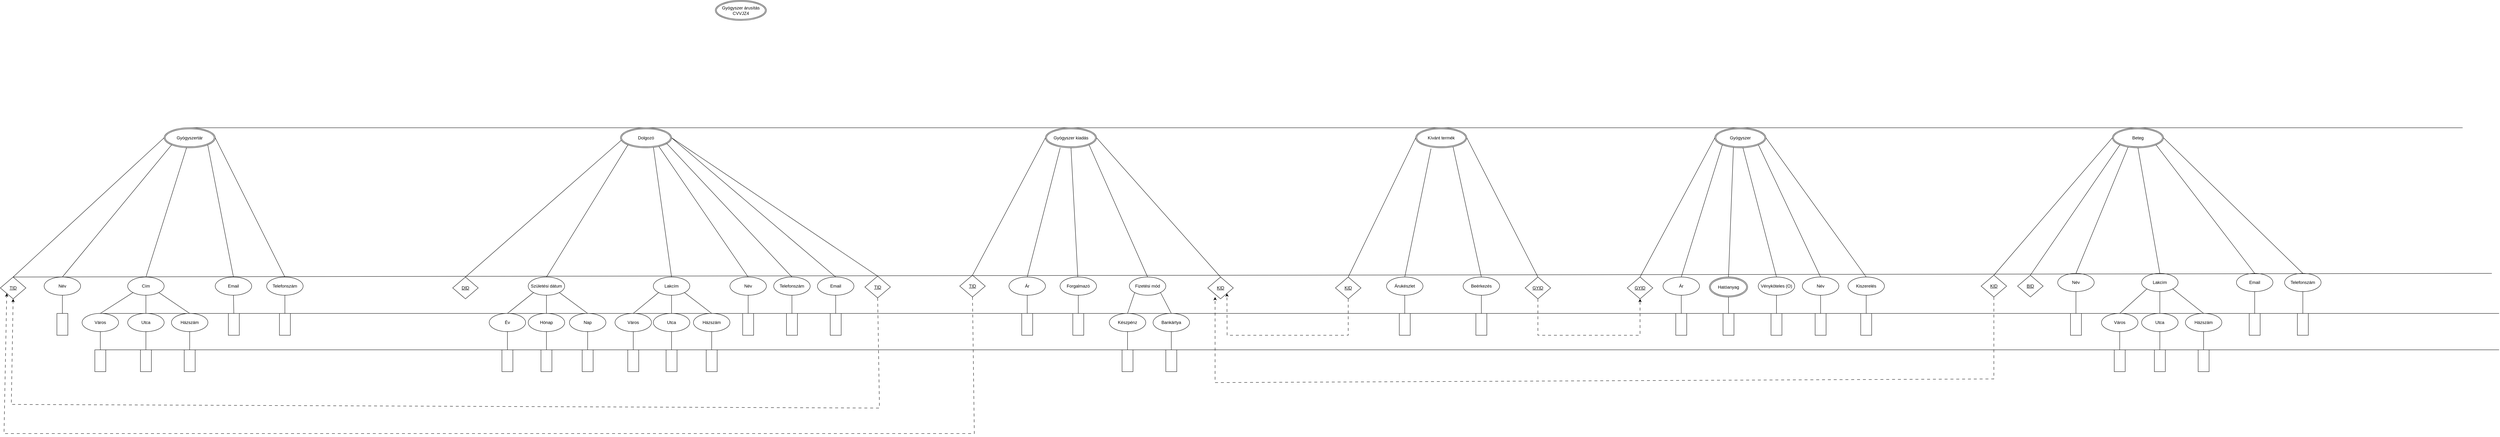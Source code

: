 <mxfile version="22.1.4" type="device">
  <diagram name="1 oldal" id="8LkljUQhf0ylwQG0Ks6U">
    <mxGraphModel dx="4569" dy="1885" grid="1" gridSize="10" guides="1" tooltips="1" connect="1" arrows="1" fold="1" page="1" pageScale="1" pageWidth="827" pageHeight="1169" math="0" shadow="0">
      <root>
        <mxCell id="0" />
        <mxCell id="1" parent="0" />
        <mxCell id="NftbI0_6HgrcF7RBl20k-10" value="&lt;u&gt;TID&lt;/u&gt;" style="rhombus;whiteSpace=wrap;html=1;" parent="1" vertex="1">
          <mxGeometry x="-2590" y="-400" width="70" height="60" as="geometry" />
        </mxCell>
        <mxCell id="NftbI0_6HgrcF7RBl20k-12" value="" style="endArrow=none;html=1;rounded=0;entryX=0;entryY=0.5;entryDx=0;entryDy=0;exitX=0.5;exitY=0;exitDx=0;exitDy=0;" parent="1" source="NftbI0_6HgrcF7RBl20k-10" target="_a_ZDFgURLVtUnpaT5KG-4" edge="1">
          <mxGeometry width="50" height="50" relative="1" as="geometry">
            <mxPoint x="-2180" y="-355" as="sourcePoint" />
            <mxPoint x="-2141" y="-597.5" as="targetPoint" />
          </mxGeometry>
        </mxCell>
        <mxCell id="NftbI0_6HgrcF7RBl20k-13" value="Név" style="ellipse;whiteSpace=wrap;html=1;" parent="1" vertex="1">
          <mxGeometry x="-2470" y="-400" width="100" height="50" as="geometry" />
        </mxCell>
        <mxCell id="NftbI0_6HgrcF7RBl20k-14" value="" style="endArrow=none;html=1;rounded=0;entryX=0;entryY=1;entryDx=0;entryDy=0;exitX=0.5;exitY=0;exitDx=0;exitDy=0;" parent="1" source="NftbI0_6HgrcF7RBl20k-13" target="_a_ZDFgURLVtUnpaT5KG-4" edge="1">
          <mxGeometry width="50" height="50" relative="1" as="geometry">
            <mxPoint x="-2180" y="-355" as="sourcePoint" />
            <mxPoint x="-2125.786" y="-578.14" as="targetPoint" />
          </mxGeometry>
        </mxCell>
        <mxCell id="NftbI0_6HgrcF7RBl20k-15" value="" style="rounded=0;whiteSpace=wrap;html=1;" parent="1" vertex="1">
          <mxGeometry x="-2435" y="-300" width="30" height="60" as="geometry" />
        </mxCell>
        <mxCell id="NftbI0_6HgrcF7RBl20k-16" value="" style="endArrow=none;html=1;rounded=0;entryX=0.5;entryY=1;entryDx=0;entryDy=0;exitX=0.5;exitY=0;exitDx=0;exitDy=0;" parent="1" source="NftbI0_6HgrcF7RBl20k-15" target="NftbI0_6HgrcF7RBl20k-13" edge="1">
          <mxGeometry width="50" height="50" relative="1" as="geometry">
            <mxPoint x="-2285" y="-220" as="sourcePoint" />
            <mxPoint x="-2235" y="-270" as="targetPoint" />
          </mxGeometry>
        </mxCell>
        <mxCell id="NftbI0_6HgrcF7RBl20k-17" value="Cím" style="ellipse;whiteSpace=wrap;html=1;" parent="1" vertex="1">
          <mxGeometry x="-2241" y="-400" width="100" height="50" as="geometry" />
        </mxCell>
        <mxCell id="NftbI0_6HgrcF7RBl20k-18" value="" style="endArrow=none;html=1;rounded=0;exitX=0.5;exitY=0;exitDx=0;exitDy=0;" parent="1" source="NftbI0_6HgrcF7RBl20k-17" target="_a_ZDFgURLVtUnpaT5KG-4" edge="1">
          <mxGeometry width="50" height="50" relative="1" as="geometry">
            <mxPoint x="-2120" y="-335" as="sourcePoint" />
            <mxPoint x="-2105.195" y="-569.175" as="targetPoint" />
          </mxGeometry>
        </mxCell>
        <mxCell id="NftbI0_6HgrcF7RBl20k-19" value="Házszám" style="ellipse;whiteSpace=wrap;html=1;" parent="1" vertex="1">
          <mxGeometry x="-2121" y="-300" width="100" height="50" as="geometry" />
        </mxCell>
        <mxCell id="NftbI0_6HgrcF7RBl20k-20" value="Utca" style="ellipse;whiteSpace=wrap;html=1;" parent="1" vertex="1">
          <mxGeometry x="-2241" y="-300" width="100" height="50" as="geometry" />
        </mxCell>
        <mxCell id="NftbI0_6HgrcF7RBl20k-21" value="Város" style="ellipse;whiteSpace=wrap;html=1;" parent="1" vertex="1">
          <mxGeometry x="-2366" y="-300" width="100" height="50" as="geometry" />
        </mxCell>
        <mxCell id="NftbI0_6HgrcF7RBl20k-22" value="" style="endArrow=none;html=1;rounded=0;entryX=0;entryY=1;entryDx=0;entryDy=0;exitX=0.5;exitY=0;exitDx=0;exitDy=0;" parent="1" source="NftbI0_6HgrcF7RBl20k-21" target="NftbI0_6HgrcF7RBl20k-17" edge="1">
          <mxGeometry width="50" height="50" relative="1" as="geometry">
            <mxPoint x="-2191" y="-230" as="sourcePoint" />
            <mxPoint x="-2141" y="-280" as="targetPoint" />
          </mxGeometry>
        </mxCell>
        <mxCell id="NftbI0_6HgrcF7RBl20k-23" value="" style="endArrow=none;html=1;rounded=0;entryX=1;entryY=1;entryDx=0;entryDy=0;exitX=0.5;exitY=0;exitDx=0;exitDy=0;" parent="1" source="NftbI0_6HgrcF7RBl20k-19" target="NftbI0_6HgrcF7RBl20k-17" edge="1">
          <mxGeometry width="50" height="50" relative="1" as="geometry">
            <mxPoint x="-2191" y="-230" as="sourcePoint" />
            <mxPoint x="-2141" y="-280" as="targetPoint" />
          </mxGeometry>
        </mxCell>
        <mxCell id="NftbI0_6HgrcF7RBl20k-24" value="" style="endArrow=none;html=1;rounded=0;entryX=0.5;entryY=1;entryDx=0;entryDy=0;exitX=0.5;exitY=0;exitDx=0;exitDy=0;" parent="1" source="NftbI0_6HgrcF7RBl20k-20" target="NftbI0_6HgrcF7RBl20k-17" edge="1">
          <mxGeometry width="50" height="50" relative="1" as="geometry">
            <mxPoint x="-2191" y="-230" as="sourcePoint" />
            <mxPoint x="-2141" y="-280" as="targetPoint" />
          </mxGeometry>
        </mxCell>
        <mxCell id="NftbI0_6HgrcF7RBl20k-25" value="" style="rounded=0;whiteSpace=wrap;html=1;" parent="1" vertex="1">
          <mxGeometry x="-2331" y="-200" width="30" height="60" as="geometry" />
        </mxCell>
        <mxCell id="NftbI0_6HgrcF7RBl20k-26" value="" style="rounded=0;whiteSpace=wrap;html=1;" parent="1" vertex="1">
          <mxGeometry x="-2086" y="-200" width="30" height="60" as="geometry" />
        </mxCell>
        <mxCell id="NftbI0_6HgrcF7RBl20k-27" value="" style="rounded=0;whiteSpace=wrap;html=1;" parent="1" vertex="1">
          <mxGeometry x="-2206" y="-200" width="30" height="60" as="geometry" />
        </mxCell>
        <mxCell id="NftbI0_6HgrcF7RBl20k-28" value="" style="endArrow=none;html=1;rounded=0;exitX=0.5;exitY=0;exitDx=0;exitDy=0;entryX=0.5;entryY=1;entryDx=0;entryDy=0;" parent="1" source="NftbI0_6HgrcF7RBl20k-25" target="NftbI0_6HgrcF7RBl20k-21" edge="1">
          <mxGeometry width="50" height="50" relative="1" as="geometry">
            <mxPoint x="-2191" y="-230" as="sourcePoint" />
            <mxPoint x="-2141" y="-280" as="targetPoint" />
          </mxGeometry>
        </mxCell>
        <mxCell id="NftbI0_6HgrcF7RBl20k-29" value="" style="endArrow=none;html=1;rounded=0;exitX=0.5;exitY=0;exitDx=0;exitDy=0;entryX=0.5;entryY=1;entryDx=0;entryDy=0;" parent="1" source="NftbI0_6HgrcF7RBl20k-27" target="NftbI0_6HgrcF7RBl20k-20" edge="1">
          <mxGeometry width="50" height="50" relative="1" as="geometry">
            <mxPoint x="-2191" y="-230" as="sourcePoint" />
            <mxPoint x="-2141" y="-280" as="targetPoint" />
          </mxGeometry>
        </mxCell>
        <mxCell id="NftbI0_6HgrcF7RBl20k-30" value="" style="endArrow=none;html=1;rounded=0;entryX=0.5;entryY=1;entryDx=0;entryDy=0;exitX=0.5;exitY=0;exitDx=0;exitDy=0;" parent="1" source="NftbI0_6HgrcF7RBl20k-26" target="NftbI0_6HgrcF7RBl20k-19" edge="1">
          <mxGeometry width="50" height="50" relative="1" as="geometry">
            <mxPoint x="-2191" y="-230" as="sourcePoint" />
            <mxPoint x="-2141" y="-280" as="targetPoint" />
          </mxGeometry>
        </mxCell>
        <mxCell id="NftbI0_6HgrcF7RBl20k-31" value="Email" style="ellipse;whiteSpace=wrap;html=1;" parent="1" vertex="1">
          <mxGeometry x="-2001" y="-400" width="100" height="50" as="geometry" />
        </mxCell>
        <mxCell id="NftbI0_6HgrcF7RBl20k-32" value="" style="rounded=0;whiteSpace=wrap;html=1;" parent="1" vertex="1">
          <mxGeometry x="-1965" y="-300" width="30" height="60" as="geometry" />
        </mxCell>
        <mxCell id="NftbI0_6HgrcF7RBl20k-33" value="" style="endArrow=none;html=1;rounded=0;entryX=0.5;entryY=1;entryDx=0;entryDy=0;exitX=0.5;exitY=0;exitDx=0;exitDy=0;" parent="1" source="NftbI0_6HgrcF7RBl20k-32" target="NftbI0_6HgrcF7RBl20k-31" edge="1">
          <mxGeometry width="50" height="50" relative="1" as="geometry">
            <mxPoint x="-2110" y="-360" as="sourcePoint" />
            <mxPoint x="-2060" y="-410" as="targetPoint" />
          </mxGeometry>
        </mxCell>
        <mxCell id="NftbI0_6HgrcF7RBl20k-34" value="" style="endArrow=none;html=1;rounded=0;entryX=1;entryY=1;entryDx=0;entryDy=0;exitX=0.5;exitY=0;exitDx=0;exitDy=0;" parent="1" source="NftbI0_6HgrcF7RBl20k-31" target="_a_ZDFgURLVtUnpaT5KG-4" edge="1">
          <mxGeometry width="50" height="50" relative="1" as="geometry">
            <mxPoint x="-1990" y="-355" as="sourcePoint" />
            <mxPoint x="-2088.5" y="-570" as="targetPoint" />
          </mxGeometry>
        </mxCell>
        <mxCell id="NftbI0_6HgrcF7RBl20k-35" value="Telefonszám" style="ellipse;whiteSpace=wrap;html=1;" parent="1" vertex="1">
          <mxGeometry x="-1860" y="-400" width="100" height="50" as="geometry" />
        </mxCell>
        <mxCell id="NftbI0_6HgrcF7RBl20k-36" value="" style="rounded=0;whiteSpace=wrap;html=1;" parent="1" vertex="1">
          <mxGeometry x="-1825" y="-300" width="30" height="60" as="geometry" />
        </mxCell>
        <mxCell id="NftbI0_6HgrcF7RBl20k-37" value="" style="endArrow=none;html=1;rounded=0;entryX=0.5;entryY=1;entryDx=0;entryDy=0;exitX=0.5;exitY=0;exitDx=0;exitDy=0;" parent="1" source="NftbI0_6HgrcF7RBl20k-36" target="NftbI0_6HgrcF7RBl20k-35" edge="1">
          <mxGeometry width="50" height="50" relative="1" as="geometry">
            <mxPoint x="-1970" y="-360" as="sourcePoint" />
            <mxPoint x="-1920" y="-410" as="targetPoint" />
          </mxGeometry>
        </mxCell>
        <mxCell id="NftbI0_6HgrcF7RBl20k-38" value="" style="endArrow=none;html=1;rounded=0;exitX=0.5;exitY=0;exitDx=0;exitDy=0;entryX=1;entryY=0.5;entryDx=0;entryDy=0;" parent="1" source="NftbI0_6HgrcF7RBl20k-35" target="_a_ZDFgURLVtUnpaT5KG-4" edge="1">
          <mxGeometry width="50" height="50" relative="1" as="geometry">
            <mxPoint x="-1820" y="-390" as="sourcePoint" />
            <mxPoint x="-2056.775" y="-575.589" as="targetPoint" />
          </mxGeometry>
        </mxCell>
        <mxCell id="NftbI0_6HgrcF7RBl20k-66" value="&lt;u&gt;DID&lt;/u&gt;" style="rhombus;whiteSpace=wrap;html=1;" parent="1" vertex="1">
          <mxGeometry x="-1350" y="-400" width="70" height="60" as="geometry" />
        </mxCell>
        <mxCell id="NftbI0_6HgrcF7RBl20k-67" value="Születési dátum" style="ellipse;whiteSpace=wrap;html=1;" parent="1" vertex="1">
          <mxGeometry x="-1143" y="-400" width="100" height="50" as="geometry" />
        </mxCell>
        <mxCell id="NftbI0_6HgrcF7RBl20k-68" value="Nap" style="ellipse;whiteSpace=wrap;html=1;" parent="1" vertex="1">
          <mxGeometry x="-1030" y="-300" width="100" height="50" as="geometry" />
        </mxCell>
        <mxCell id="NftbI0_6HgrcF7RBl20k-69" value="Hónap" style="ellipse;whiteSpace=wrap;html=1;" parent="1" vertex="1">
          <mxGeometry x="-1143" y="-300" width="100" height="50" as="geometry" />
        </mxCell>
        <mxCell id="NftbI0_6HgrcF7RBl20k-70" value="Év" style="ellipse;whiteSpace=wrap;html=1;" parent="1" vertex="1">
          <mxGeometry x="-1250" y="-300" width="100" height="50" as="geometry" />
        </mxCell>
        <mxCell id="NftbI0_6HgrcF7RBl20k-71" value="" style="endArrow=none;html=1;rounded=0;entryX=0.5;entryY=1;entryDx=0;entryDy=0;exitX=0.5;exitY=0;exitDx=0;exitDy=0;" parent="1" source="NftbI0_6HgrcF7RBl20k-77" target="NftbI0_6HgrcF7RBl20k-68" edge="1">
          <mxGeometry width="50" height="50" relative="1" as="geometry">
            <mxPoint x="-1073" y="-393.5" as="sourcePoint" />
            <mxPoint x="-1023" y="-443.5" as="targetPoint" />
          </mxGeometry>
        </mxCell>
        <mxCell id="NftbI0_6HgrcF7RBl20k-72" value="" style="endArrow=none;html=1;rounded=0;entryX=0;entryY=1;entryDx=0;entryDy=0;exitX=0.5;exitY=0;exitDx=0;exitDy=0;" parent="1" source="NftbI0_6HgrcF7RBl20k-70" target="NftbI0_6HgrcF7RBl20k-67" edge="1">
          <mxGeometry width="50" height="50" relative="1" as="geometry">
            <mxPoint x="-1073" y="-393.5" as="sourcePoint" />
            <mxPoint x="-1023" y="-443.5" as="targetPoint" />
          </mxGeometry>
        </mxCell>
        <mxCell id="NftbI0_6HgrcF7RBl20k-73" value="" style="endArrow=none;html=1;rounded=0;entryX=1;entryY=1;entryDx=0;entryDy=0;exitX=0.5;exitY=0;exitDx=0;exitDy=0;" parent="1" source="NftbI0_6HgrcF7RBl20k-68" target="NftbI0_6HgrcF7RBl20k-67" edge="1">
          <mxGeometry width="50" height="50" relative="1" as="geometry">
            <mxPoint x="-1073" y="-393.5" as="sourcePoint" />
            <mxPoint x="-1023" y="-443.5" as="targetPoint" />
          </mxGeometry>
        </mxCell>
        <mxCell id="NftbI0_6HgrcF7RBl20k-74" value="" style="endArrow=none;html=1;rounded=0;entryX=0.5;entryY=1;entryDx=0;entryDy=0;" parent="1" source="NftbI0_6HgrcF7RBl20k-69" target="NftbI0_6HgrcF7RBl20k-67" edge="1">
          <mxGeometry width="50" height="50" relative="1" as="geometry">
            <mxPoint x="-1073" y="-393.5" as="sourcePoint" />
            <mxPoint x="-1023" y="-443.5" as="targetPoint" />
          </mxGeometry>
        </mxCell>
        <mxCell id="NftbI0_6HgrcF7RBl20k-75" value="" style="rounded=0;whiteSpace=wrap;html=1;" parent="1" vertex="1">
          <mxGeometry x="-1215" y="-200" width="30" height="60" as="geometry" />
        </mxCell>
        <mxCell id="NftbI0_6HgrcF7RBl20k-76" value="" style="rounded=0;whiteSpace=wrap;html=1;" parent="1" vertex="1">
          <mxGeometry x="-1108" y="-200" width="30" height="60" as="geometry" />
        </mxCell>
        <mxCell id="NftbI0_6HgrcF7RBl20k-77" value="" style="rounded=0;whiteSpace=wrap;html=1;" parent="1" vertex="1">
          <mxGeometry x="-995" y="-200" width="30" height="60" as="geometry" />
        </mxCell>
        <mxCell id="NftbI0_6HgrcF7RBl20k-78" value="" style="endArrow=none;html=1;rounded=0;entryX=0.5;entryY=1;entryDx=0;entryDy=0;exitX=0.5;exitY=0;exitDx=0;exitDy=0;" parent="1" source="NftbI0_6HgrcF7RBl20k-76" target="NftbI0_6HgrcF7RBl20k-69" edge="1">
          <mxGeometry width="50" height="50" relative="1" as="geometry">
            <mxPoint x="-1023" y="-268.5" as="sourcePoint" />
            <mxPoint x="-1023" y="-313.5" as="targetPoint" />
          </mxGeometry>
        </mxCell>
        <mxCell id="NftbI0_6HgrcF7RBl20k-79" value="" style="endArrow=none;html=1;rounded=0;entryX=0.5;entryY=1;entryDx=0;entryDy=0;exitX=0.5;exitY=0;exitDx=0;exitDy=0;" parent="1" source="NftbI0_6HgrcF7RBl20k-75" target="NftbI0_6HgrcF7RBl20k-70" edge="1">
          <mxGeometry width="50" height="50" relative="1" as="geometry">
            <mxPoint x="-1023" y="-268.5" as="sourcePoint" />
            <mxPoint x="-1023" y="-313.5" as="targetPoint" />
          </mxGeometry>
        </mxCell>
        <mxCell id="NftbI0_6HgrcF7RBl20k-80" value="" style="endArrow=none;html=1;rounded=0;entryX=0;entryY=1;entryDx=0;entryDy=0;exitX=0.5;exitY=0;exitDx=0;exitDy=0;" parent="1" source="NftbI0_6HgrcF7RBl20k-67" target="_a_ZDFgURLVtUnpaT5KG-14" edge="1">
          <mxGeometry width="50" height="50" relative="1" as="geometry">
            <mxPoint x="-1030" y="-412.5" as="sourcePoint" />
            <mxPoint x="-960" y="-667.5" as="targetPoint" />
          </mxGeometry>
        </mxCell>
        <mxCell id="NftbI0_6HgrcF7RBl20k-81" value="" style="endArrow=none;html=1;rounded=0;entryX=0.028;entryY=0.597;entryDx=0;entryDy=0;exitX=0.5;exitY=0;exitDx=0;exitDy=0;entryPerimeter=0;" parent="1" source="NftbI0_6HgrcF7RBl20k-66" target="_a_ZDFgURLVtUnpaT5KG-14" edge="1">
          <mxGeometry width="50" height="50" relative="1" as="geometry">
            <mxPoint x="-1030" y="-412.5" as="sourcePoint" />
            <mxPoint x="-1012.5" y="-695" as="targetPoint" />
          </mxGeometry>
        </mxCell>
        <mxCell id="NftbI0_6HgrcF7RBl20k-82" value="Név" style="ellipse;whiteSpace=wrap;html=1;" parent="1" vertex="1">
          <mxGeometry x="-590" y="-400" width="100" height="50" as="geometry" />
        </mxCell>
        <mxCell id="NftbI0_6HgrcF7RBl20k-83" value="" style="rounded=0;whiteSpace=wrap;html=1;" parent="1" vertex="1">
          <mxGeometry x="-555" y="-300" width="30" height="60" as="geometry" />
        </mxCell>
        <mxCell id="NftbI0_6HgrcF7RBl20k-84" value="" style="endArrow=none;html=1;rounded=0;entryX=0.5;entryY=1;entryDx=0;entryDy=0;exitX=0.5;exitY=0;exitDx=0;exitDy=0;" parent="1" source="NftbI0_6HgrcF7RBl20k-83" target="NftbI0_6HgrcF7RBl20k-82" edge="1">
          <mxGeometry width="50" height="50" relative="1" as="geometry">
            <mxPoint x="-920" y="-442.5" as="sourcePoint" />
            <mxPoint x="-870" y="-492.5" as="targetPoint" />
          </mxGeometry>
        </mxCell>
        <mxCell id="NftbI0_6HgrcF7RBl20k-85" value="" style="endArrow=none;html=1;rounded=0;entryX=0.742;entryY=0.899;entryDx=0;entryDy=0;entryPerimeter=0;exitX=0.5;exitY=0;exitDx=0;exitDy=0;" parent="1" source="NftbI0_6HgrcF7RBl20k-82" target="_a_ZDFgURLVtUnpaT5KG-14" edge="1">
          <mxGeometry width="50" height="50" relative="1" as="geometry">
            <mxPoint x="-1050" y="-482.5" as="sourcePoint" />
            <mxPoint x="-941.205" y="-667.115" as="targetPoint" />
          </mxGeometry>
        </mxCell>
        <mxCell id="NftbI0_6HgrcF7RBl20k-86" value="Email" style="ellipse;whiteSpace=wrap;html=1;" parent="1" vertex="1">
          <mxGeometry x="-350" y="-400" width="100" height="50" as="geometry" />
        </mxCell>
        <mxCell id="NftbI0_6HgrcF7RBl20k-87" value="" style="rounded=0;whiteSpace=wrap;html=1;" parent="1" vertex="1">
          <mxGeometry x="-315" y="-300" width="30" height="60" as="geometry" />
        </mxCell>
        <mxCell id="NftbI0_6HgrcF7RBl20k-88" value="" style="endArrow=none;html=1;rounded=0;entryX=0.5;entryY=1;entryDx=0;entryDy=0;exitX=0.5;exitY=0;exitDx=0;exitDy=0;" parent="1" source="NftbI0_6HgrcF7RBl20k-87" target="NftbI0_6HgrcF7RBl20k-86" edge="1">
          <mxGeometry width="50" height="50" relative="1" as="geometry">
            <mxPoint x="-910" y="-432.5" as="sourcePoint" />
            <mxPoint x="-860" y="-482.5" as="targetPoint" />
          </mxGeometry>
        </mxCell>
        <mxCell id="NftbI0_6HgrcF7RBl20k-89" value="Telefonszám" style="ellipse;whiteSpace=wrap;html=1;" parent="1" vertex="1">
          <mxGeometry x="-470" y="-400" width="100" height="50" as="geometry" />
        </mxCell>
        <mxCell id="NftbI0_6HgrcF7RBl20k-90" value="" style="rounded=0;whiteSpace=wrap;html=1;" parent="1" vertex="1">
          <mxGeometry x="-435" y="-300" width="30" height="60" as="geometry" />
        </mxCell>
        <mxCell id="NftbI0_6HgrcF7RBl20k-91" value="" style="endArrow=none;html=1;rounded=0;entryX=0.5;entryY=1;entryDx=0;entryDy=0;exitX=0.5;exitY=0;exitDx=0;exitDy=0;" parent="1" source="NftbI0_6HgrcF7RBl20k-90" target="NftbI0_6HgrcF7RBl20k-89" edge="1">
          <mxGeometry width="50" height="50" relative="1" as="geometry">
            <mxPoint x="-800" y="-446.5" as="sourcePoint" />
            <mxPoint x="-750" y="-496.5" as="targetPoint" />
          </mxGeometry>
        </mxCell>
        <mxCell id="NftbI0_6HgrcF7RBl20k-92" value="" style="endArrow=none;html=1;rounded=0;entryX=0.901;entryY=0.774;entryDx=0;entryDy=0;exitX=0.5;exitY=0;exitDx=0;exitDy=0;entryPerimeter=0;" parent="1" source="NftbI0_6HgrcF7RBl20k-89" target="_a_ZDFgURLVtUnpaT5KG-14" edge="1">
          <mxGeometry width="50" height="50" relative="1" as="geometry">
            <mxPoint x="-750" y="-522.5" as="sourcePoint" />
            <mxPoint x="-923.006" y="-675.487" as="targetPoint" />
          </mxGeometry>
        </mxCell>
        <mxCell id="NftbI0_6HgrcF7RBl20k-94" value="" style="endArrow=none;html=1;rounded=0;exitX=0.5;exitY=0;exitDx=0;exitDy=0;entryX=1;entryY=0.5;entryDx=0;entryDy=0;" parent="1" source="NftbI0_6HgrcF7RBl20k-86" target="_a_ZDFgURLVtUnpaT5KG-14" edge="1">
          <mxGeometry width="50" height="50" relative="1" as="geometry">
            <mxPoint x="-750" y="-502.5" as="sourcePoint" />
            <mxPoint x="-907.5" y="-695" as="targetPoint" />
          </mxGeometry>
        </mxCell>
        <mxCell id="NftbI0_6HgrcF7RBl20k-95" value="Lakcím" style="ellipse;whiteSpace=wrap;html=1;" parent="1" vertex="1">
          <mxGeometry x="-800" y="-400" width="100" height="50" as="geometry" />
        </mxCell>
        <mxCell id="NftbI0_6HgrcF7RBl20k-96" value="Házszám" style="ellipse;whiteSpace=wrap;html=1;" parent="1" vertex="1">
          <mxGeometry x="-690" y="-300" width="100" height="50" as="geometry" />
        </mxCell>
        <mxCell id="NftbI0_6HgrcF7RBl20k-97" value="Utca" style="ellipse;whiteSpace=wrap;html=1;" parent="1" vertex="1">
          <mxGeometry x="-800" y="-300" width="100" height="50" as="geometry" />
        </mxCell>
        <mxCell id="NftbI0_6HgrcF7RBl20k-98" value="Város" style="ellipse;whiteSpace=wrap;html=1;" parent="1" vertex="1">
          <mxGeometry x="-905" y="-300" width="100" height="50" as="geometry" />
        </mxCell>
        <mxCell id="NftbI0_6HgrcF7RBl20k-99" value="" style="endArrow=none;html=1;rounded=0;entryX=0;entryY=1;entryDx=0;entryDy=0;exitX=0.5;exitY=0;exitDx=0;exitDy=0;" parent="1" source="NftbI0_6HgrcF7RBl20k-98" target="NftbI0_6HgrcF7RBl20k-95" edge="1">
          <mxGeometry width="50" height="50" relative="1" as="geometry">
            <mxPoint x="-795" y="-306" as="sourcePoint" />
            <mxPoint x="-745" y="-356" as="targetPoint" />
          </mxGeometry>
        </mxCell>
        <mxCell id="NftbI0_6HgrcF7RBl20k-100" value="" style="endArrow=none;html=1;rounded=0;entryX=1;entryY=1;entryDx=0;entryDy=0;exitX=0.5;exitY=0;exitDx=0;exitDy=0;" parent="1" source="NftbI0_6HgrcF7RBl20k-96" target="NftbI0_6HgrcF7RBl20k-95" edge="1">
          <mxGeometry width="50" height="50" relative="1" as="geometry">
            <mxPoint x="-795" y="-306" as="sourcePoint" />
            <mxPoint x="-745" y="-356" as="targetPoint" />
          </mxGeometry>
        </mxCell>
        <mxCell id="NftbI0_6HgrcF7RBl20k-101" value="" style="endArrow=none;html=1;rounded=0;entryX=0.5;entryY=1;entryDx=0;entryDy=0;exitX=0.5;exitY=0;exitDx=0;exitDy=0;" parent="1" source="NftbI0_6HgrcF7RBl20k-97" target="NftbI0_6HgrcF7RBl20k-95" edge="1">
          <mxGeometry width="50" height="50" relative="1" as="geometry">
            <mxPoint x="-795" y="-306" as="sourcePoint" />
            <mxPoint x="-745" y="-356" as="targetPoint" />
          </mxGeometry>
        </mxCell>
        <mxCell id="NftbI0_6HgrcF7RBl20k-102" value="" style="rounded=0;whiteSpace=wrap;html=1;" parent="1" vertex="1">
          <mxGeometry x="-870" y="-200" width="30" height="60" as="geometry" />
        </mxCell>
        <mxCell id="NftbI0_6HgrcF7RBl20k-103" value="" style="rounded=0;whiteSpace=wrap;html=1;" parent="1" vertex="1">
          <mxGeometry x="-655" y="-200" width="30" height="60" as="geometry" />
        </mxCell>
        <mxCell id="NftbI0_6HgrcF7RBl20k-104" value="" style="rounded=0;whiteSpace=wrap;html=1;" parent="1" vertex="1">
          <mxGeometry x="-765" y="-200" width="30" height="60" as="geometry" />
        </mxCell>
        <mxCell id="NftbI0_6HgrcF7RBl20k-105" value="" style="endArrow=none;html=1;rounded=0;exitX=0.5;exitY=0;exitDx=0;exitDy=0;entryX=0.5;entryY=1;entryDx=0;entryDy=0;" parent="1" source="NftbI0_6HgrcF7RBl20k-102" target="NftbI0_6HgrcF7RBl20k-98" edge="1">
          <mxGeometry width="50" height="50" relative="1" as="geometry">
            <mxPoint x="-795" y="-306" as="sourcePoint" />
            <mxPoint x="-745" y="-356" as="targetPoint" />
          </mxGeometry>
        </mxCell>
        <mxCell id="NftbI0_6HgrcF7RBl20k-106" value="" style="endArrow=none;html=1;rounded=0;exitX=0.5;exitY=0;exitDx=0;exitDy=0;entryX=0.5;entryY=1;entryDx=0;entryDy=0;" parent="1" source="NftbI0_6HgrcF7RBl20k-104" target="NftbI0_6HgrcF7RBl20k-97" edge="1">
          <mxGeometry width="50" height="50" relative="1" as="geometry">
            <mxPoint x="-795" y="-306" as="sourcePoint" />
            <mxPoint x="-745" y="-356" as="targetPoint" />
          </mxGeometry>
        </mxCell>
        <mxCell id="NftbI0_6HgrcF7RBl20k-107" value="" style="endArrow=none;html=1;rounded=0;entryX=0.5;entryY=1;entryDx=0;entryDy=0;exitX=0.5;exitY=0;exitDx=0;exitDy=0;" parent="1" source="NftbI0_6HgrcF7RBl20k-103" target="NftbI0_6HgrcF7RBl20k-96" edge="1">
          <mxGeometry width="50" height="50" relative="1" as="geometry">
            <mxPoint x="-795" y="-306" as="sourcePoint" />
            <mxPoint x="-745" y="-356" as="targetPoint" />
          </mxGeometry>
        </mxCell>
        <mxCell id="NftbI0_6HgrcF7RBl20k-108" value="" style="endArrow=none;html=1;rounded=0;entryX=0.644;entryY=0.961;entryDx=0;entryDy=0;exitX=0.5;exitY=0;exitDx=0;exitDy=0;entryPerimeter=0;" parent="1" source="NftbI0_6HgrcF7RBl20k-95" target="_a_ZDFgURLVtUnpaT5KG-14" edge="1">
          <mxGeometry width="50" height="50" relative="1" as="geometry">
            <mxPoint x="-720" y="-412.5" as="sourcePoint" />
            <mxPoint x="-960" y="-667.5" as="targetPoint" />
          </mxGeometry>
        </mxCell>
        <mxCell id="NftbI0_6HgrcF7RBl20k-109" value="Lakcím" style="ellipse;whiteSpace=wrap;html=1;" parent="1" vertex="1">
          <mxGeometry x="3280" y="-410" width="100" height="50" as="geometry" />
        </mxCell>
        <mxCell id="NftbI0_6HgrcF7RBl20k-110" value="Házszám" style="ellipse;whiteSpace=wrap;html=1;" parent="1" vertex="1">
          <mxGeometry x="3400" y="-300" width="100" height="50" as="geometry" />
        </mxCell>
        <mxCell id="NftbI0_6HgrcF7RBl20k-111" value="Utca" style="ellipse;whiteSpace=wrap;html=1;" parent="1" vertex="1">
          <mxGeometry x="3280" y="-300" width="100" height="50" as="geometry" />
        </mxCell>
        <mxCell id="NftbI0_6HgrcF7RBl20k-112" value="Város" style="ellipse;whiteSpace=wrap;html=1;" parent="1" vertex="1">
          <mxGeometry x="3170" y="-300" width="100" height="50" as="geometry" />
        </mxCell>
        <mxCell id="NftbI0_6HgrcF7RBl20k-113" value="" style="endArrow=none;html=1;rounded=0;entryX=0;entryY=1;entryDx=0;entryDy=0;exitX=0.5;exitY=0;exitDx=0;exitDy=0;" parent="1" source="NftbI0_6HgrcF7RBl20k-112" target="NftbI0_6HgrcF7RBl20k-109" edge="1">
          <mxGeometry width="50" height="50" relative="1" as="geometry">
            <mxPoint x="3450" y="-565" as="sourcePoint" />
            <mxPoint x="3500" y="-615" as="targetPoint" />
          </mxGeometry>
        </mxCell>
        <mxCell id="NftbI0_6HgrcF7RBl20k-114" value="" style="endArrow=none;html=1;rounded=0;entryX=1;entryY=1;entryDx=0;entryDy=0;exitX=0.5;exitY=0;exitDx=0;exitDy=0;" parent="1" source="NftbI0_6HgrcF7RBl20k-110" target="NftbI0_6HgrcF7RBl20k-109" edge="1">
          <mxGeometry width="50" height="50" relative="1" as="geometry">
            <mxPoint x="3450" y="-565" as="sourcePoint" />
            <mxPoint x="3500" y="-615" as="targetPoint" />
          </mxGeometry>
        </mxCell>
        <mxCell id="NftbI0_6HgrcF7RBl20k-115" value="" style="endArrow=none;html=1;rounded=0;entryX=0.5;entryY=1;entryDx=0;entryDy=0;exitX=0.5;exitY=0;exitDx=0;exitDy=0;" parent="1" source="NftbI0_6HgrcF7RBl20k-111" target="NftbI0_6HgrcF7RBl20k-109" edge="1">
          <mxGeometry width="50" height="50" relative="1" as="geometry">
            <mxPoint x="3450" y="-565" as="sourcePoint" />
            <mxPoint x="3500" y="-615" as="targetPoint" />
          </mxGeometry>
        </mxCell>
        <mxCell id="NftbI0_6HgrcF7RBl20k-116" value="" style="rounded=0;whiteSpace=wrap;html=1;" parent="1" vertex="1">
          <mxGeometry x="3205" y="-200" width="30" height="60" as="geometry" />
        </mxCell>
        <mxCell id="NftbI0_6HgrcF7RBl20k-117" value="" style="rounded=0;whiteSpace=wrap;html=1;" parent="1" vertex="1">
          <mxGeometry x="3435" y="-200" width="30" height="60" as="geometry" />
        </mxCell>
        <mxCell id="NftbI0_6HgrcF7RBl20k-118" value="" style="rounded=0;whiteSpace=wrap;html=1;" parent="1" vertex="1">
          <mxGeometry x="3315" y="-200" width="30" height="60" as="geometry" />
        </mxCell>
        <mxCell id="NftbI0_6HgrcF7RBl20k-119" value="" style="endArrow=none;html=1;rounded=0;exitX=0.5;exitY=0;exitDx=0;exitDy=0;entryX=0.5;entryY=1;entryDx=0;entryDy=0;" parent="1" source="NftbI0_6HgrcF7RBl20k-116" target="NftbI0_6HgrcF7RBl20k-112" edge="1">
          <mxGeometry width="50" height="50" relative="1" as="geometry">
            <mxPoint x="3450" y="-565" as="sourcePoint" />
            <mxPoint x="3500" y="-615" as="targetPoint" />
          </mxGeometry>
        </mxCell>
        <mxCell id="NftbI0_6HgrcF7RBl20k-120" value="" style="endArrow=none;html=1;rounded=0;exitX=0.5;exitY=0;exitDx=0;exitDy=0;entryX=0.5;entryY=1;entryDx=0;entryDy=0;" parent="1" source="NftbI0_6HgrcF7RBl20k-118" target="NftbI0_6HgrcF7RBl20k-111" edge="1">
          <mxGeometry width="50" height="50" relative="1" as="geometry">
            <mxPoint x="3450" y="-565" as="sourcePoint" />
            <mxPoint x="3500" y="-615" as="targetPoint" />
          </mxGeometry>
        </mxCell>
        <mxCell id="NftbI0_6HgrcF7RBl20k-121" value="" style="endArrow=none;html=1;rounded=0;entryX=0.5;entryY=1;entryDx=0;entryDy=0;exitX=0.5;exitY=0;exitDx=0;exitDy=0;" parent="1" source="NftbI0_6HgrcF7RBl20k-117" target="NftbI0_6HgrcF7RBl20k-110" edge="1">
          <mxGeometry width="50" height="50" relative="1" as="geometry">
            <mxPoint x="3450" y="-565" as="sourcePoint" />
            <mxPoint x="3500" y="-615" as="targetPoint" />
            <Array as="points" />
          </mxGeometry>
        </mxCell>
        <mxCell id="NftbI0_6HgrcF7RBl20k-122" value="" style="endArrow=none;html=1;rounded=0;entryX=0.5;entryY=1;entryDx=0;entryDy=0;exitX=0.5;exitY=0;exitDx=0;exitDy=0;" parent="1" source="NftbI0_6HgrcF7RBl20k-109" target="_a_ZDFgURLVtUnpaT5KG-6" edge="1">
          <mxGeometry width="50" height="50" relative="1" as="geometry">
            <mxPoint x="3490" y="-650" as="sourcePoint" />
            <mxPoint x="3452.5" y="-940" as="targetPoint" />
          </mxGeometry>
        </mxCell>
        <mxCell id="NftbI0_6HgrcF7RBl20k-123" value="Email" style="ellipse;whiteSpace=wrap;html=1;" parent="1" vertex="1">
          <mxGeometry x="3540" y="-410" width="100" height="50" as="geometry" />
        </mxCell>
        <mxCell id="NftbI0_6HgrcF7RBl20k-124" value="" style="endArrow=none;html=1;rounded=0;exitX=0.5;exitY=0;exitDx=0;exitDy=0;entryX=1;entryY=1;entryDx=0;entryDy=0;" parent="1" source="NftbI0_6HgrcF7RBl20k-123" target="_a_ZDFgURLVtUnpaT5KG-6" edge="1">
          <mxGeometry width="50" height="50" relative="1" as="geometry">
            <mxPoint x="3564" y="-668" as="sourcePoint" />
            <mxPoint x="3490" y="-1042" as="targetPoint" />
          </mxGeometry>
        </mxCell>
        <mxCell id="NftbI0_6HgrcF7RBl20k-125" value="" style="rounded=0;whiteSpace=wrap;html=1;" parent="1" vertex="1">
          <mxGeometry x="3575" y="-300" width="30" height="60" as="geometry" />
        </mxCell>
        <mxCell id="NftbI0_6HgrcF7RBl20k-126" value="" style="endArrow=none;html=1;rounded=0;entryX=0.5;entryY=1;entryDx=0;entryDy=0;exitX=0.5;exitY=0;exitDx=0;exitDy=0;" parent="1" source="NftbI0_6HgrcF7RBl20k-125" target="NftbI0_6HgrcF7RBl20k-123" edge="1">
          <mxGeometry width="50" height="50" relative="1" as="geometry">
            <mxPoint x="3564" y="-668" as="sourcePoint" />
            <mxPoint x="3614" y="-718" as="targetPoint" />
          </mxGeometry>
        </mxCell>
        <mxCell id="NftbI0_6HgrcF7RBl20k-127" value="&lt;u&gt;BID&lt;/u&gt;" style="rhombus;whiteSpace=wrap;html=1;" parent="1" vertex="1">
          <mxGeometry x="2940" y="-405" width="70" height="60" as="geometry" />
        </mxCell>
        <mxCell id="NftbI0_6HgrcF7RBl20k-128" value="" style="endArrow=none;html=1;rounded=0;entryX=0;entryY=1;entryDx=0;entryDy=0;exitX=0.5;exitY=0;exitDx=0;exitDy=0;" parent="1" source="NftbI0_6HgrcF7RBl20k-127" target="_a_ZDFgURLVtUnpaT5KG-6" edge="1">
          <mxGeometry width="50" height="50" relative="1" as="geometry">
            <mxPoint x="3390" y="-800" as="sourcePoint" />
            <mxPoint x="3400" y="-967.5" as="targetPoint" />
          </mxGeometry>
        </mxCell>
        <mxCell id="NftbI0_6HgrcF7RBl20k-129" value="Név" style="ellipse;whiteSpace=wrap;html=1;" parent="1" vertex="1">
          <mxGeometry x="3050" y="-410" width="100" height="50" as="geometry" />
        </mxCell>
        <mxCell id="NftbI0_6HgrcF7RBl20k-130" value="" style="rounded=0;whiteSpace=wrap;html=1;" parent="1" vertex="1">
          <mxGeometry x="3085" y="-300" width="30" height="60" as="geometry" />
        </mxCell>
        <mxCell id="NftbI0_6HgrcF7RBl20k-131" value="" style="endArrow=none;html=1;rounded=0;entryX=0.5;entryY=1;entryDx=0;entryDy=0;exitX=0.5;exitY=0;exitDx=0;exitDy=0;" parent="1" source="NftbI0_6HgrcF7RBl20k-130" target="NftbI0_6HgrcF7RBl20k-129" edge="1">
          <mxGeometry width="50" height="50" relative="1" as="geometry">
            <mxPoint x="3105" y="-705" as="sourcePoint" />
            <mxPoint x="3155" y="-755" as="targetPoint" />
          </mxGeometry>
        </mxCell>
        <mxCell id="NftbI0_6HgrcF7RBl20k-132" value="" style="endArrow=none;html=1;rounded=0;entryX=0.308;entryY=0.961;entryDx=0;entryDy=0;exitX=0.5;exitY=0;exitDx=0;exitDy=0;entryPerimeter=0;" parent="1" source="NftbI0_6HgrcF7RBl20k-129" target="_a_ZDFgURLVtUnpaT5KG-6" edge="1">
          <mxGeometry width="50" height="50" relative="1" as="geometry">
            <mxPoint x="3390" y="-720" as="sourcePoint" />
            <mxPoint x="3415.214" y="-948.14" as="targetPoint" />
          </mxGeometry>
        </mxCell>
        <mxCell id="NftbI0_6HgrcF7RBl20k-133" value="Telefonszám" style="ellipse;whiteSpace=wrap;html=1;" parent="1" vertex="1">
          <mxGeometry x="3672" y="-410" width="100" height="50" as="geometry" />
        </mxCell>
        <mxCell id="NftbI0_6HgrcF7RBl20k-134" value="" style="rounded=0;whiteSpace=wrap;html=1;" parent="1" vertex="1">
          <mxGeometry x="3707" y="-300" width="30" height="60" as="geometry" />
        </mxCell>
        <mxCell id="NftbI0_6HgrcF7RBl20k-135" value="" style="endArrow=none;html=1;rounded=0;entryX=0.5;entryY=1;entryDx=0;entryDy=0;exitX=0.5;exitY=0;exitDx=0;exitDy=0;" parent="1" source="NftbI0_6HgrcF7RBl20k-134" target="NftbI0_6HgrcF7RBl20k-133" edge="1">
          <mxGeometry width="50" height="50" relative="1" as="geometry">
            <mxPoint x="3710" y="-695" as="sourcePoint" />
            <mxPoint x="3760" y="-745" as="targetPoint" />
          </mxGeometry>
        </mxCell>
        <mxCell id="NftbI0_6HgrcF7RBl20k-136" value="" style="endArrow=none;html=1;rounded=0;entryX=1;entryY=0.5;entryDx=0;entryDy=0;exitX=0.5;exitY=0;exitDx=0;exitDy=0;" parent="1" source="NftbI0_6HgrcF7RBl20k-133" target="_a_ZDFgURLVtUnpaT5KG-6" edge="1">
          <mxGeometry width="50" height="50" relative="1" as="geometry">
            <mxPoint x="3490" y="-720" as="sourcePoint" />
            <mxPoint x="3505" y="-967.5" as="targetPoint" />
          </mxGeometry>
        </mxCell>
        <mxCell id="NftbI0_6HgrcF7RBl20k-138" value="Árukészlet" style="ellipse;whiteSpace=wrap;html=1;" parent="1" vertex="1">
          <mxGeometry x="1210" y="-400" width="100" height="50" as="geometry" />
        </mxCell>
        <mxCell id="NftbI0_6HgrcF7RBl20k-139" value="" style="rounded=0;whiteSpace=wrap;html=1;" parent="1" vertex="1">
          <mxGeometry x="1245" y="-300" width="30" height="60" as="geometry" />
        </mxCell>
        <mxCell id="NftbI0_6HgrcF7RBl20k-140" value="" style="endArrow=none;html=1;rounded=0;entryX=0.5;entryY=1;entryDx=0;entryDy=0;exitX=0.5;exitY=0;exitDx=0;exitDy=0;" parent="1" source="NftbI0_6HgrcF7RBl20k-139" target="NftbI0_6HgrcF7RBl20k-138" edge="1">
          <mxGeometry width="50" height="50" relative="1" as="geometry">
            <mxPoint x="1119" y="-370" as="sourcePoint" />
            <mxPoint x="1169" y="-420" as="targetPoint" />
          </mxGeometry>
        </mxCell>
        <mxCell id="NftbI0_6HgrcF7RBl20k-141" value="Beérkezés" style="ellipse;whiteSpace=wrap;html=1;" parent="1" vertex="1">
          <mxGeometry x="1420" y="-400" width="100" height="50" as="geometry" />
        </mxCell>
        <mxCell id="NftbI0_6HgrcF7RBl20k-142" value="" style="rounded=0;whiteSpace=wrap;html=1;" parent="1" vertex="1">
          <mxGeometry x="1455" y="-300" width="30" height="60" as="geometry" />
        </mxCell>
        <mxCell id="NftbI0_6HgrcF7RBl20k-143" value="" style="endArrow=none;html=1;rounded=0;entryX=0.5;entryY=1;entryDx=0;entryDy=0;exitX=0.5;exitY=0;exitDx=0;exitDy=0;" parent="1" source="NftbI0_6HgrcF7RBl20k-142" target="NftbI0_6HgrcF7RBl20k-141" edge="1">
          <mxGeometry width="50" height="50" relative="1" as="geometry">
            <mxPoint x="1259" y="-370" as="sourcePoint" />
            <mxPoint x="1309" y="-420" as="targetPoint" />
          </mxGeometry>
        </mxCell>
        <mxCell id="NftbI0_6HgrcF7RBl20k-146" value="" style="endArrow=none;html=1;rounded=0;entryX=0.3;entryY=1.036;entryDx=0;entryDy=0;exitX=0.5;exitY=0;exitDx=0;exitDy=0;entryPerimeter=0;" parent="1" source="NftbI0_6HgrcF7RBl20k-138" target="_a_ZDFgURLVtUnpaT5KG-2" edge="1">
          <mxGeometry width="50" height="50" relative="1" as="geometry">
            <mxPoint x="1530" y="-315" as="sourcePoint" />
            <mxPoint x="1325.214" y="-560.64" as="targetPoint" />
          </mxGeometry>
        </mxCell>
        <mxCell id="NftbI0_6HgrcF7RBl20k-147" value="" style="endArrow=none;html=1;rounded=0;entryX=0.729;entryY=0.927;entryDx=0;entryDy=0;exitX=0.5;exitY=0;exitDx=0;exitDy=0;entryPerimeter=0;" parent="1" source="NftbI0_6HgrcF7RBl20k-141" target="_a_ZDFgURLVtUnpaT5KG-2" edge="1">
          <mxGeometry width="50" height="50" relative="1" as="geometry">
            <mxPoint x="1530" y="-315" as="sourcePoint" />
            <mxPoint x="1399.786" y="-560.64" as="targetPoint" />
          </mxGeometry>
        </mxCell>
        <mxCell id="NftbI0_6HgrcF7RBl20k-148" value="Ár" style="ellipse;whiteSpace=wrap;html=1;" parent="1" vertex="1">
          <mxGeometry x="175" y="-400" width="100" height="50" as="geometry" />
        </mxCell>
        <mxCell id="NftbI0_6HgrcF7RBl20k-149" value="" style="rounded=0;whiteSpace=wrap;html=1;" parent="1" vertex="1">
          <mxGeometry x="210" y="-300" width="30" height="60" as="geometry" />
        </mxCell>
        <mxCell id="NftbI0_6HgrcF7RBl20k-150" value="" style="endArrow=none;html=1;rounded=0;entryX=0.5;entryY=1;entryDx=0;entryDy=0;exitX=0.5;exitY=0;exitDx=0;exitDy=0;" parent="1" source="NftbI0_6HgrcF7RBl20k-149" target="NftbI0_6HgrcF7RBl20k-148" edge="1">
          <mxGeometry width="50" height="50" relative="1" as="geometry">
            <mxPoint x="65" y="-474" as="sourcePoint" />
            <mxPoint x="115" y="-524" as="targetPoint" />
          </mxGeometry>
        </mxCell>
        <mxCell id="NftbI0_6HgrcF7RBl20k-152" value="" style="rounded=0;whiteSpace=wrap;html=1;" parent="1" vertex="1">
          <mxGeometry x="350" y="-300" width="30" height="60" as="geometry" />
        </mxCell>
        <mxCell id="NftbI0_6HgrcF7RBl20k-153" value="" style="endArrow=none;html=1;rounded=0;entryX=0.5;entryY=1;entryDx=0;entryDy=0;exitX=0.5;exitY=0;exitDx=0;exitDy=0;" parent="1" source="NftbI0_6HgrcF7RBl20k-152" target="NftbI0_6HgrcF7RBl20k-151" edge="1">
          <mxGeometry width="50" height="50" relative="1" as="geometry">
            <mxPoint x="205" y="-474" as="sourcePoint" />
            <mxPoint x="255" y="-524" as="targetPoint" />
          </mxGeometry>
        </mxCell>
        <mxCell id="NftbI0_6HgrcF7RBl20k-154" value="&lt;u&gt;KID&lt;/u&gt;" style="rhombus;whiteSpace=wrap;html=1;" parent="1" vertex="1">
          <mxGeometry x="720" y="-400" width="70" height="60" as="geometry" />
        </mxCell>
        <mxCell id="NftbI0_6HgrcF7RBl20k-164" value="Fizetési mód" style="ellipse;whiteSpace=wrap;html=1;" parent="1" vertex="1">
          <mxGeometry x="505" y="-400" width="100" height="50" as="geometry" />
        </mxCell>
        <mxCell id="NftbI0_6HgrcF7RBl20k-165" value="Bankártya" style="ellipse;whiteSpace=wrap;html=1;" parent="1" vertex="1">
          <mxGeometry x="570" y="-300" width="100" height="50" as="geometry" />
        </mxCell>
        <mxCell id="NftbI0_6HgrcF7RBl20k-166" value="Készpénz" style="ellipse;whiteSpace=wrap;html=1;" parent="1" vertex="1">
          <mxGeometry x="450" y="-300" width="100" height="50" as="geometry" />
        </mxCell>
        <mxCell id="NftbI0_6HgrcF7RBl20k-167" value="" style="endArrow=none;html=1;rounded=0;entryX=1;entryY=1;entryDx=0;entryDy=0;exitX=0.5;exitY=0;exitDx=0;exitDy=0;" parent="1" source="NftbI0_6HgrcF7RBl20k-165" target="NftbI0_6HgrcF7RBl20k-164" edge="1">
          <mxGeometry width="50" height="50" relative="1" as="geometry">
            <mxPoint x="500" y="-344" as="sourcePoint" />
            <mxPoint x="550" y="-394" as="targetPoint" />
          </mxGeometry>
        </mxCell>
        <mxCell id="NftbI0_6HgrcF7RBl20k-168" value="" style="endArrow=none;html=1;rounded=0;entryX=0;entryY=1;entryDx=0;entryDy=0;exitX=0.5;exitY=0;exitDx=0;exitDy=0;" parent="1" source="NftbI0_6HgrcF7RBl20k-166" target="NftbI0_6HgrcF7RBl20k-164" edge="1">
          <mxGeometry width="50" height="50" relative="1" as="geometry">
            <mxPoint x="500" y="-344" as="sourcePoint" />
            <mxPoint x="550" y="-394" as="targetPoint" />
          </mxGeometry>
        </mxCell>
        <mxCell id="NftbI0_6HgrcF7RBl20k-169" value="" style="rounded=0;whiteSpace=wrap;html=1;" parent="1" vertex="1">
          <mxGeometry x="605" y="-200" width="30" height="60" as="geometry" />
        </mxCell>
        <mxCell id="NftbI0_6HgrcF7RBl20k-170" value="" style="rounded=0;whiteSpace=wrap;html=1;" parent="1" vertex="1">
          <mxGeometry x="485" y="-200" width="30" height="60" as="geometry" />
        </mxCell>
        <mxCell id="NftbI0_6HgrcF7RBl20k-171" value="" style="endArrow=none;html=1;rounded=0;exitX=0.5;exitY=0;exitDx=0;exitDy=0;entryX=0.5;entryY=1;entryDx=0;entryDy=0;" parent="1" source="NftbI0_6HgrcF7RBl20k-170" target="NftbI0_6HgrcF7RBl20k-166" edge="1">
          <mxGeometry width="50" height="50" relative="1" as="geometry">
            <mxPoint x="500" y="-344" as="sourcePoint" />
            <mxPoint x="550" y="-394" as="targetPoint" />
          </mxGeometry>
        </mxCell>
        <mxCell id="NftbI0_6HgrcF7RBl20k-172" value="" style="endArrow=none;html=1;rounded=0;entryX=0.5;entryY=1;entryDx=0;entryDy=0;exitX=0.5;exitY=0;exitDx=0;exitDy=0;" parent="1" source="NftbI0_6HgrcF7RBl20k-169" target="NftbI0_6HgrcF7RBl20k-165" edge="1">
          <mxGeometry width="50" height="50" relative="1" as="geometry">
            <mxPoint x="500" y="-344" as="sourcePoint" />
            <mxPoint x="550" y="-394" as="targetPoint" />
          </mxGeometry>
        </mxCell>
        <mxCell id="NftbI0_6HgrcF7RBl20k-173" value="" style="endArrow=none;html=1;rounded=0;entryX=1;entryY=1;entryDx=0;entryDy=0;exitX=0.5;exitY=0;exitDx=0;exitDy=0;" parent="1" source="NftbI0_6HgrcF7RBl20k-164" target="_a_ZDFgURLVtUnpaT5KG-3" edge="1">
          <mxGeometry width="50" height="50" relative="1" as="geometry">
            <mxPoint x="305" y="-459" as="sourcePoint" />
            <mxPoint x="350" y="-721.5" as="targetPoint" />
          </mxGeometry>
        </mxCell>
        <mxCell id="NftbI0_6HgrcF7RBl20k-174" value="" style="endArrow=none;html=1;rounded=0;entryX=0.5;entryY=1;entryDx=0;entryDy=0;" parent="1" source="NftbI0_6HgrcF7RBl20k-151" target="_a_ZDFgURLVtUnpaT5KG-3" edge="1">
          <mxGeometry width="50" height="50" relative="1" as="geometry">
            <mxPoint x="305" y="-459" as="sourcePoint" />
            <mxPoint x="355" y="-509" as="targetPoint" />
          </mxGeometry>
        </mxCell>
        <mxCell id="NftbI0_6HgrcF7RBl20k-175" value="" style="endArrow=none;html=1;rounded=0;entryX=1;entryY=0.5;entryDx=0;entryDy=0;exitX=0.5;exitY=0;exitDx=0;exitDy=0;" parent="1" source="NftbI0_6HgrcF7RBl20k-154" target="_a_ZDFgURLVtUnpaT5KG-3" edge="1">
          <mxGeometry width="50" height="50" relative="1" as="geometry">
            <mxPoint x="100" y="-524" as="sourcePoint" />
            <mxPoint x="245" y="-721.5" as="targetPoint" />
          </mxGeometry>
        </mxCell>
        <mxCell id="NftbI0_6HgrcF7RBl20k-176" value="" style="endArrow=none;html=1;rounded=0;entryX=0.289;entryY=1;entryDx=0;entryDy=0;exitX=0.5;exitY=0;exitDx=0;exitDy=0;entryPerimeter=0;" parent="1" source="NftbI0_6HgrcF7RBl20k-148" target="_a_ZDFgURLVtUnpaT5KG-3" edge="1">
          <mxGeometry width="50" height="50" relative="1" as="geometry">
            <mxPoint x="305" y="-459" as="sourcePoint" />
            <mxPoint x="260.214" y="-702.14" as="targetPoint" />
          </mxGeometry>
        </mxCell>
        <mxCell id="NftbI0_6HgrcF7RBl20k-151" value="Forgalmazó" style="ellipse;whiteSpace=wrap;html=1;" parent="1" vertex="1">
          <mxGeometry x="315" y="-400" width="100" height="50" as="geometry" />
        </mxCell>
        <mxCell id="NftbI0_6HgrcF7RBl20k-180" value="&lt;font style=&quot;font-size: 12px;&quot;&gt;Hatóanyag&lt;/font&gt;" style="ellipse;shape=doubleEllipse;margin=3;whiteSpace=wrap;html=1;align=center;" parent="1" vertex="1">
          <mxGeometry x="2095" y="-400" width="105" height="55" as="geometry" />
        </mxCell>
        <mxCell id="NftbI0_6HgrcF7RBl20k-181" value="" style="endArrow=none;html=1;rounded=0;entryX=0.364;entryY=0.982;entryDx=0;entryDy=0;exitX=0.5;exitY=0;exitDx=0;exitDy=0;entryPerimeter=0;" parent="1" source="NftbI0_6HgrcF7RBl20k-180" target="_a_ZDFgURLVtUnpaT5KG-1" edge="1">
          <mxGeometry width="50" height="50" relative="1" as="geometry">
            <mxPoint x="2260" y="-425" as="sourcePoint" />
            <mxPoint x="2310" y="-475" as="targetPoint" />
          </mxGeometry>
        </mxCell>
        <mxCell id="NftbI0_6HgrcF7RBl20k-182" value="Vényköteles (O)" style="ellipse;whiteSpace=wrap;html=1;" parent="1" vertex="1">
          <mxGeometry x="2229" y="-400" width="100" height="50" as="geometry" />
        </mxCell>
        <mxCell id="NftbI0_6HgrcF7RBl20k-183" value="" style="rounded=0;whiteSpace=wrap;html=1;" parent="1" vertex="1">
          <mxGeometry x="2264" y="-300" width="30" height="60" as="geometry" />
        </mxCell>
        <mxCell id="NftbI0_6HgrcF7RBl20k-184" value="" style="endArrow=none;html=1;rounded=0;entryX=0.5;entryY=1;entryDx=0;entryDy=0;exitX=0.5;exitY=0;exitDx=0;exitDy=0;" parent="1" source="NftbI0_6HgrcF7RBl20k-183" target="NftbI0_6HgrcF7RBl20k-182" edge="1">
          <mxGeometry width="50" height="50" relative="1" as="geometry">
            <mxPoint x="2240" y="-560" as="sourcePoint" />
            <mxPoint x="2290" y="-610" as="targetPoint" />
          </mxGeometry>
        </mxCell>
        <mxCell id="NftbI0_6HgrcF7RBl20k-185" value="Kiszerelés" style="ellipse;whiteSpace=wrap;html=1;" parent="1" vertex="1">
          <mxGeometry x="2475" y="-400" width="100" height="50" as="geometry" />
        </mxCell>
        <mxCell id="NftbI0_6HgrcF7RBl20k-186" value="" style="rounded=0;whiteSpace=wrap;html=1;" parent="1" vertex="1">
          <mxGeometry x="2510" y="-300" width="30" height="60" as="geometry" />
        </mxCell>
        <mxCell id="NftbI0_6HgrcF7RBl20k-187" value="" style="endArrow=none;html=1;rounded=0;entryX=0.5;entryY=1;entryDx=0;entryDy=0;exitX=0.5;exitY=0;exitDx=0;exitDy=0;" parent="1" source="NftbI0_6HgrcF7RBl20k-186" target="NftbI0_6HgrcF7RBl20k-185" edge="1">
          <mxGeometry width="50" height="50" relative="1" as="geometry">
            <mxPoint x="2250" y="-550" as="sourcePoint" />
            <mxPoint x="2300" y="-600" as="targetPoint" />
          </mxGeometry>
        </mxCell>
        <mxCell id="NftbI0_6HgrcF7RBl20k-188" value="Név" style="ellipse;whiteSpace=wrap;html=1;" parent="1" vertex="1">
          <mxGeometry x="2350" y="-400" width="100" height="50" as="geometry" />
        </mxCell>
        <mxCell id="NftbI0_6HgrcF7RBl20k-189" value="" style="rounded=0;whiteSpace=wrap;html=1;" parent="1" vertex="1">
          <mxGeometry x="2385" y="-300" width="30" height="60" as="geometry" />
        </mxCell>
        <mxCell id="NftbI0_6HgrcF7RBl20k-190" value="" style="endArrow=none;html=1;rounded=0;entryX=0.5;entryY=1;entryDx=0;entryDy=0;exitX=0.5;exitY=0;exitDx=0;exitDy=0;" parent="1" source="NftbI0_6HgrcF7RBl20k-189" target="NftbI0_6HgrcF7RBl20k-188" edge="1">
          <mxGeometry width="50" height="50" relative="1" as="geometry">
            <mxPoint x="2260" y="-540" as="sourcePoint" />
            <mxPoint x="2310" y="-590" as="targetPoint" />
          </mxGeometry>
        </mxCell>
        <mxCell id="NftbI0_6HgrcF7RBl20k-191" value="Ár" style="ellipse;whiteSpace=wrap;html=1;" parent="1" vertex="1">
          <mxGeometry x="1968" y="-400" width="100" height="50" as="geometry" />
        </mxCell>
        <mxCell id="NftbI0_6HgrcF7RBl20k-192" value="" style="rounded=0;whiteSpace=wrap;html=1;" parent="1" vertex="1">
          <mxGeometry x="2003" y="-300" width="30" height="60" as="geometry" />
        </mxCell>
        <mxCell id="NftbI0_6HgrcF7RBl20k-193" value="" style="endArrow=none;html=1;rounded=0;entryX=0.5;entryY=1;entryDx=0;entryDy=0;exitX=0.5;exitY=0;exitDx=0;exitDy=0;" parent="1" source="NftbI0_6HgrcF7RBl20k-192" target="NftbI0_6HgrcF7RBl20k-191" edge="1">
          <mxGeometry width="50" height="50" relative="1" as="geometry">
            <mxPoint x="1981" y="-560" as="sourcePoint" />
            <mxPoint x="2031" y="-610" as="targetPoint" />
          </mxGeometry>
        </mxCell>
        <mxCell id="NftbI0_6HgrcF7RBl20k-194" value="&lt;u&gt;GYID&lt;/u&gt;" style="rhombus;whiteSpace=wrap;html=1;" parent="1" vertex="1">
          <mxGeometry x="1870" y="-400" width="70" height="60" as="geometry" />
        </mxCell>
        <mxCell id="NftbI0_6HgrcF7RBl20k-198" value="" style="rounded=0;whiteSpace=wrap;html=1;" parent="1" vertex="1">
          <mxGeometry x="2132.5" y="-300" width="30" height="60" as="geometry" />
        </mxCell>
        <mxCell id="NftbI0_6HgrcF7RBl20k-199" value="" style="endArrow=none;html=1;rounded=0;entryX=0.5;entryY=1;entryDx=0;entryDy=0;exitX=0.5;exitY=0;exitDx=0;exitDy=0;" parent="1" source="NftbI0_6HgrcF7RBl20k-198" target="NftbI0_6HgrcF7RBl20k-180" edge="1">
          <mxGeometry width="50" height="50" relative="1" as="geometry">
            <mxPoint x="2106" y="-540" as="sourcePoint" />
            <mxPoint x="2145" y="-427" as="targetPoint" />
          </mxGeometry>
        </mxCell>
        <mxCell id="NftbI0_6HgrcF7RBl20k-200" value="" style="endArrow=none;html=1;rounded=0;exitX=0.5;exitY=0;exitDx=0;exitDy=0;" parent="1" source="NftbI0_6HgrcF7RBl20k-182" target="_a_ZDFgURLVtUnpaT5KG-1" edge="1">
          <mxGeometry width="50" height="50" relative="1" as="geometry">
            <mxPoint x="2030" y="-395" as="sourcePoint" />
            <mxPoint x="2080" y="-445" as="targetPoint" />
          </mxGeometry>
        </mxCell>
        <mxCell id="NftbI0_6HgrcF7RBl20k-201" value="" style="endArrow=none;html=1;rounded=0;entryX=0;entryY=1;entryDx=0;entryDy=0;exitX=0.5;exitY=0;exitDx=0;exitDy=0;" parent="1" source="NftbI0_6HgrcF7RBl20k-191" target="_a_ZDFgURLVtUnpaT5KG-1" edge="1">
          <mxGeometry width="50" height="50" relative="1" as="geometry">
            <mxPoint x="2030" y="-395" as="sourcePoint" />
            <mxPoint x="2110.214" y="-588.14" as="targetPoint" />
          </mxGeometry>
        </mxCell>
        <mxCell id="NftbI0_6HgrcF7RBl20k-202" value="" style="endArrow=none;html=1;rounded=0;entryX=0;entryY=0.5;entryDx=0;entryDy=0;exitX=0.5;exitY=0;exitDx=0;exitDy=0;" parent="1" source="NftbI0_6HgrcF7RBl20k-194" target="_a_ZDFgURLVtUnpaT5KG-1" edge="1">
          <mxGeometry width="50" height="50" relative="1" as="geometry">
            <mxPoint x="2030" y="-395" as="sourcePoint" />
            <mxPoint x="2095" y="-607.5" as="targetPoint" />
          </mxGeometry>
        </mxCell>
        <mxCell id="NftbI0_6HgrcF7RBl20k-205" value="" style="endArrow=none;html=1;rounded=0;entryX=1;entryY=0.5;entryDx=0;entryDy=0;exitX=0.5;exitY=0;exitDx=0;exitDy=0;" parent="1" source="NftbI0_6HgrcF7RBl20k-185" target="_a_ZDFgURLVtUnpaT5KG-1" edge="1">
          <mxGeometry width="50" height="50" relative="1" as="geometry">
            <mxPoint x="2030" y="-395" as="sourcePoint" />
            <mxPoint x="2080" y="-445" as="targetPoint" />
          </mxGeometry>
        </mxCell>
        <mxCell id="NftbI0_6HgrcF7RBl20k-206" value="" style="endArrow=none;html=1;rounded=0;entryX=1;entryY=1;entryDx=0;entryDy=0;exitX=0.5;exitY=0;exitDx=0;exitDy=0;" parent="1" source="NftbI0_6HgrcF7RBl20k-188" target="_a_ZDFgURLVtUnpaT5KG-1" edge="1">
          <mxGeometry width="50" height="50" relative="1" as="geometry">
            <mxPoint x="2030" y="-395" as="sourcePoint" />
            <mxPoint x="2080" y="-445" as="targetPoint" />
          </mxGeometry>
        </mxCell>
        <mxCell id="NftbI0_6HgrcF7RBl20k-207" value="&lt;font style=&quot;font-size: 12px;&quot;&gt;Gyógyszer árusítás&lt;/font&gt; CVVJZ4" style="ellipse;shape=doubleEllipse;margin=3;whiteSpace=wrap;html=1;align=center;" parent="1" vertex="1">
          <mxGeometry x="-630" y="-1160" width="140" height="55" as="geometry" />
        </mxCell>
        <mxCell id="NftbI0_6HgrcF7RBl20k-216" value="&lt;u&gt;GYID&lt;/u&gt;" style="rhombus;whiteSpace=wrap;html=1;" parent="1" vertex="1">
          <mxGeometry x="1590" y="-400" width="70" height="60" as="geometry" />
        </mxCell>
        <mxCell id="NftbI0_6HgrcF7RBl20k-217" value="&lt;u&gt;KID&lt;/u&gt;" style="rhombus;whiteSpace=wrap;html=1;" parent="1" vertex="1">
          <mxGeometry x="1070" y="-400" width="70" height="60" as="geometry" />
        </mxCell>
        <mxCell id="NftbI0_6HgrcF7RBl20k-218" value="&lt;u&gt;TID&lt;/u&gt;" style="rhombus;whiteSpace=wrap;html=1;" parent="1" vertex="1">
          <mxGeometry x="40" y="-405" width="70" height="60" as="geometry" />
        </mxCell>
        <mxCell id="_a_ZDFgURLVtUnpaT5KG-1" value="Gyógyszer" style="ellipse;shape=doubleEllipse;margin=3;whiteSpace=wrap;html=1;align=center;" parent="1" vertex="1">
          <mxGeometry x="2110" y="-810" width="140" height="55" as="geometry" />
        </mxCell>
        <mxCell id="_a_ZDFgURLVtUnpaT5KG-2" value="Kívánt termék" style="ellipse;shape=doubleEllipse;margin=3;whiteSpace=wrap;html=1;align=center;" parent="1" vertex="1">
          <mxGeometry x="1290" y="-810" width="140" height="55" as="geometry" />
        </mxCell>
        <mxCell id="_a_ZDFgURLVtUnpaT5KG-3" value="&lt;font style=&quot;font-size: 12px;&quot;&gt;Gyógyszer kiadás&lt;/font&gt;" style="ellipse;shape=doubleEllipse;margin=3;whiteSpace=wrap;html=1;align=center;" parent="1" vertex="1">
          <mxGeometry x="275" y="-810" width="140" height="55" as="geometry" />
        </mxCell>
        <mxCell id="_a_ZDFgURLVtUnpaT5KG-4" value="Gyógyszertár" style="ellipse;shape=doubleEllipse;margin=3;whiteSpace=wrap;html=1;align=center;" parent="1" vertex="1">
          <mxGeometry x="-2141" y="-810" width="140" height="55" as="geometry" />
        </mxCell>
        <mxCell id="_a_ZDFgURLVtUnpaT5KG-6" value="&lt;font style=&quot;font-size: 12px;&quot;&gt;Beteg&lt;/font&gt;" style="ellipse;shape=doubleEllipse;margin=3;whiteSpace=wrap;html=1;align=center;" parent="1" vertex="1">
          <mxGeometry x="3200" y="-810" width="140" height="55" as="geometry" />
        </mxCell>
        <mxCell id="_a_ZDFgURLVtUnpaT5KG-10" value="" style="endArrow=none;html=1;rounded=0;entryX=0;entryY=0.5;entryDx=0;entryDy=0;exitX=0.5;exitY=0;exitDx=0;exitDy=0;" parent="1" source="NftbI0_6HgrcF7RBl20k-217" target="_a_ZDFgURLVtUnpaT5KG-2" edge="1">
          <mxGeometry width="50" height="50" relative="1" as="geometry">
            <mxPoint x="1230" y="-515" as="sourcePoint" />
            <mxPoint x="1280" y="-565" as="targetPoint" />
          </mxGeometry>
        </mxCell>
        <mxCell id="_a_ZDFgURLVtUnpaT5KG-11" value="" style="endArrow=none;html=1;rounded=0;entryX=1;entryY=0.5;entryDx=0;entryDy=0;exitX=0.5;exitY=0;exitDx=0;exitDy=0;" parent="1" source="NftbI0_6HgrcF7RBl20k-216" target="_a_ZDFgURLVtUnpaT5KG-2" edge="1">
          <mxGeometry width="50" height="50" relative="1" as="geometry">
            <mxPoint x="1230" y="-515" as="sourcePoint" />
            <mxPoint x="1280" y="-565" as="targetPoint" />
          </mxGeometry>
        </mxCell>
        <mxCell id="_a_ZDFgURLVtUnpaT5KG-14" value="Dolgozó" style="ellipse;shape=doubleEllipse;margin=3;whiteSpace=wrap;html=1;align=center;" parent="1" vertex="1">
          <mxGeometry x="-890" y="-810" width="140" height="55" as="geometry" />
        </mxCell>
        <mxCell id="_a_ZDFgURLVtUnpaT5KG-17" value="" style="endArrow=none;html=1;rounded=0;exitX=0.5;exitY=0;exitDx=0;exitDy=0;" parent="1" source="_a_ZDFgURLVtUnpaT5KG-4" edge="1">
          <mxGeometry width="50" height="50" relative="1" as="geometry">
            <mxPoint x="-1510" y="-630" as="sourcePoint" />
            <mxPoint x="4160" y="-810" as="targetPoint" />
          </mxGeometry>
        </mxCell>
        <mxCell id="_a_ZDFgURLVtUnpaT5KG-18" value="" style="endArrow=none;html=1;rounded=0;exitX=0.5;exitY=0;exitDx=0;exitDy=0;" parent="1" source="NftbI0_6HgrcF7RBl20k-10" edge="1">
          <mxGeometry width="50" height="50" relative="1" as="geometry">
            <mxPoint x="-1930" y="-560" as="sourcePoint" />
            <mxPoint x="4240" y="-410" as="targetPoint" />
          </mxGeometry>
        </mxCell>
        <mxCell id="_a_ZDFgURLVtUnpaT5KG-20" value="" style="endArrow=none;html=1;rounded=0;exitX=0.5;exitY=0;exitDx=0;exitDy=0;" parent="1" source="NftbI0_6HgrcF7RBl20k-21" edge="1">
          <mxGeometry width="50" height="50" relative="1" as="geometry">
            <mxPoint x="-2160" y="-390" as="sourcePoint" />
            <mxPoint x="4260" y="-300" as="targetPoint" />
            <Array as="points">
              <mxPoint x="1550" y="-300" />
            </Array>
          </mxGeometry>
        </mxCell>
        <mxCell id="_a_ZDFgURLVtUnpaT5KG-21" value="" style="endArrow=none;html=1;rounded=0;exitX=0.5;exitY=0;exitDx=0;exitDy=0;" parent="1" source="NftbI0_6HgrcF7RBl20k-25" edge="1">
          <mxGeometry width="50" height="50" relative="1" as="geometry">
            <mxPoint x="-1990" y="-220" as="sourcePoint" />
            <mxPoint x="4260" y="-200" as="targetPoint" />
          </mxGeometry>
        </mxCell>
        <mxCell id="_a_ZDFgURLVtUnpaT5KG-25" value="" style="endArrow=classic;html=1;rounded=0;entryX=1;entryY=1;entryDx=0;entryDy=0;dashed=1;dashPattern=8 8;exitX=0.5;exitY=1;exitDx=0;exitDy=0;" parent="1" source="NftbI0_6HgrcF7RBl20k-217" target="NftbI0_6HgrcF7RBl20k-154" edge="1">
          <mxGeometry width="50" height="50" relative="1" as="geometry">
            <mxPoint x="960" y="-340" as="sourcePoint" />
            <mxPoint x="640" y="-290" as="targetPoint" />
            <Array as="points">
              <mxPoint x="1105" y="-240" />
              <mxPoint x="773" y="-240" />
            </Array>
          </mxGeometry>
        </mxCell>
        <mxCell id="_a_ZDFgURLVtUnpaT5KG-26" value="" style="endArrow=classic;html=1;rounded=0;entryX=0.5;entryY=1;entryDx=0;entryDy=0;exitX=0.5;exitY=1;exitDx=0;exitDy=0;dashed=1;dashPattern=8 8;" parent="1" source="NftbI0_6HgrcF7RBl20k-216" target="NftbI0_6HgrcF7RBl20k-194" edge="1">
          <mxGeometry width="50" height="50" relative="1" as="geometry">
            <mxPoint x="1580" y="-360" as="sourcePoint" />
            <mxPoint x="1630" y="-410" as="targetPoint" />
            <Array as="points">
              <mxPoint x="1625" y="-240" />
              <mxPoint x="1905" y="-240" />
            </Array>
          </mxGeometry>
        </mxCell>
        <mxCell id="jau8g0M7h-wlRa513-Ui-1" value="&lt;u&gt;TID&lt;/u&gt;" style="rhombus;whiteSpace=wrap;html=1;" vertex="1" parent="1">
          <mxGeometry x="-220" y="-402.5" width="70" height="60" as="geometry" />
        </mxCell>
        <mxCell id="jau8g0M7h-wlRa513-Ui-2" value="" style="endArrow=none;html=1;rounded=0;entryX=1;entryY=0.5;entryDx=0;entryDy=0;exitX=0.5;exitY=0;exitDx=0;exitDy=0;" edge="1" parent="1" source="jau8g0M7h-wlRa513-Ui-1" target="_a_ZDFgURLVtUnpaT5KG-14">
          <mxGeometry width="50" height="50" relative="1" as="geometry">
            <mxPoint x="-470" y="-440" as="sourcePoint" />
            <mxPoint x="-420" y="-490" as="targetPoint" />
          </mxGeometry>
        </mxCell>
        <mxCell id="jau8g0M7h-wlRa513-Ui-3" value="" style="endArrow=classic;html=1;rounded=0;exitX=0.5;exitY=1;exitDx=0;exitDy=0;entryX=0.5;entryY=1;entryDx=0;entryDy=0;dashed=1;dashPattern=8 8;" edge="1" parent="1" source="jau8g0M7h-wlRa513-Ui-1" target="NftbI0_6HgrcF7RBl20k-10">
          <mxGeometry width="50" height="50" relative="1" as="geometry">
            <mxPoint x="-470" y="-440" as="sourcePoint" />
            <mxPoint x="-2640" y="-50" as="targetPoint" />
            <Array as="points">
              <mxPoint x="-180" y="-40" />
              <mxPoint x="-2560" y="-50" />
            </Array>
          </mxGeometry>
        </mxCell>
        <mxCell id="jau8g0M7h-wlRa513-Ui-4" value="" style="endArrow=none;html=1;rounded=0;entryX=0;entryY=0.5;entryDx=0;entryDy=0;exitX=0.5;exitY=0;exitDx=0;exitDy=0;" edge="1" parent="1" source="NftbI0_6HgrcF7RBl20k-218" target="_a_ZDFgURLVtUnpaT5KG-3">
          <mxGeometry width="50" height="50" relative="1" as="geometry">
            <mxPoint x="330" y="-500" as="sourcePoint" />
            <mxPoint x="380" y="-550" as="targetPoint" />
          </mxGeometry>
        </mxCell>
        <mxCell id="jau8g0M7h-wlRa513-Ui-5" value="" style="endArrow=classic;html=1;rounded=0;exitX=0.5;exitY=1;exitDx=0;exitDy=0;entryX=0;entryY=1;entryDx=0;entryDy=0;dashed=1;dashPattern=8 8;" edge="1" parent="1" source="NftbI0_6HgrcF7RBl20k-218" target="NftbI0_6HgrcF7RBl20k-10">
          <mxGeometry width="50" height="50" relative="1" as="geometry">
            <mxPoint x="-200" y="-200" as="sourcePoint" />
            <mxPoint x="-2650" y="30" as="targetPoint" />
            <Array as="points">
              <mxPoint x="80" y="30" />
              <mxPoint x="-2580" y="30" />
            </Array>
          </mxGeometry>
        </mxCell>
        <mxCell id="jau8g0M7h-wlRa513-Ui-7" value="&lt;u&gt;KID&lt;/u&gt;" style="rhombus;whiteSpace=wrap;html=1;" vertex="1" parent="1">
          <mxGeometry x="2840" y="-405" width="70" height="60" as="geometry" />
        </mxCell>
        <mxCell id="jau8g0M7h-wlRa513-Ui-8" value="" style="endArrow=none;html=1;rounded=0;entryX=0;entryY=0.5;entryDx=0;entryDy=0;exitX=0.5;exitY=0;exitDx=0;exitDy=0;" edge="1" parent="1" source="jau8g0M7h-wlRa513-Ui-7" target="_a_ZDFgURLVtUnpaT5KG-6">
          <mxGeometry width="50" height="50" relative="1" as="geometry">
            <mxPoint x="3220" y="-430" as="sourcePoint" />
            <mxPoint x="3270" y="-480" as="targetPoint" />
          </mxGeometry>
        </mxCell>
        <mxCell id="jau8g0M7h-wlRa513-Ui-9" value="" style="endArrow=classic;html=1;rounded=0;exitX=0.5;exitY=1;exitDx=0;exitDy=0;entryX=0.286;entryY=0.917;entryDx=0;entryDy=0;entryPerimeter=0;dashed=1;dashPattern=8 8;" edge="1" parent="1" source="jau8g0M7h-wlRa513-Ui-7" target="NftbI0_6HgrcF7RBl20k-154">
          <mxGeometry width="50" height="50" relative="1" as="geometry">
            <mxPoint x="3220" y="-430" as="sourcePoint" />
            <mxPoint x="740" y="-130" as="targetPoint" />
            <Array as="points">
              <mxPoint x="2875" y="-120" />
              <mxPoint x="740" y="-110" />
            </Array>
          </mxGeometry>
        </mxCell>
      </root>
    </mxGraphModel>
  </diagram>
</mxfile>

